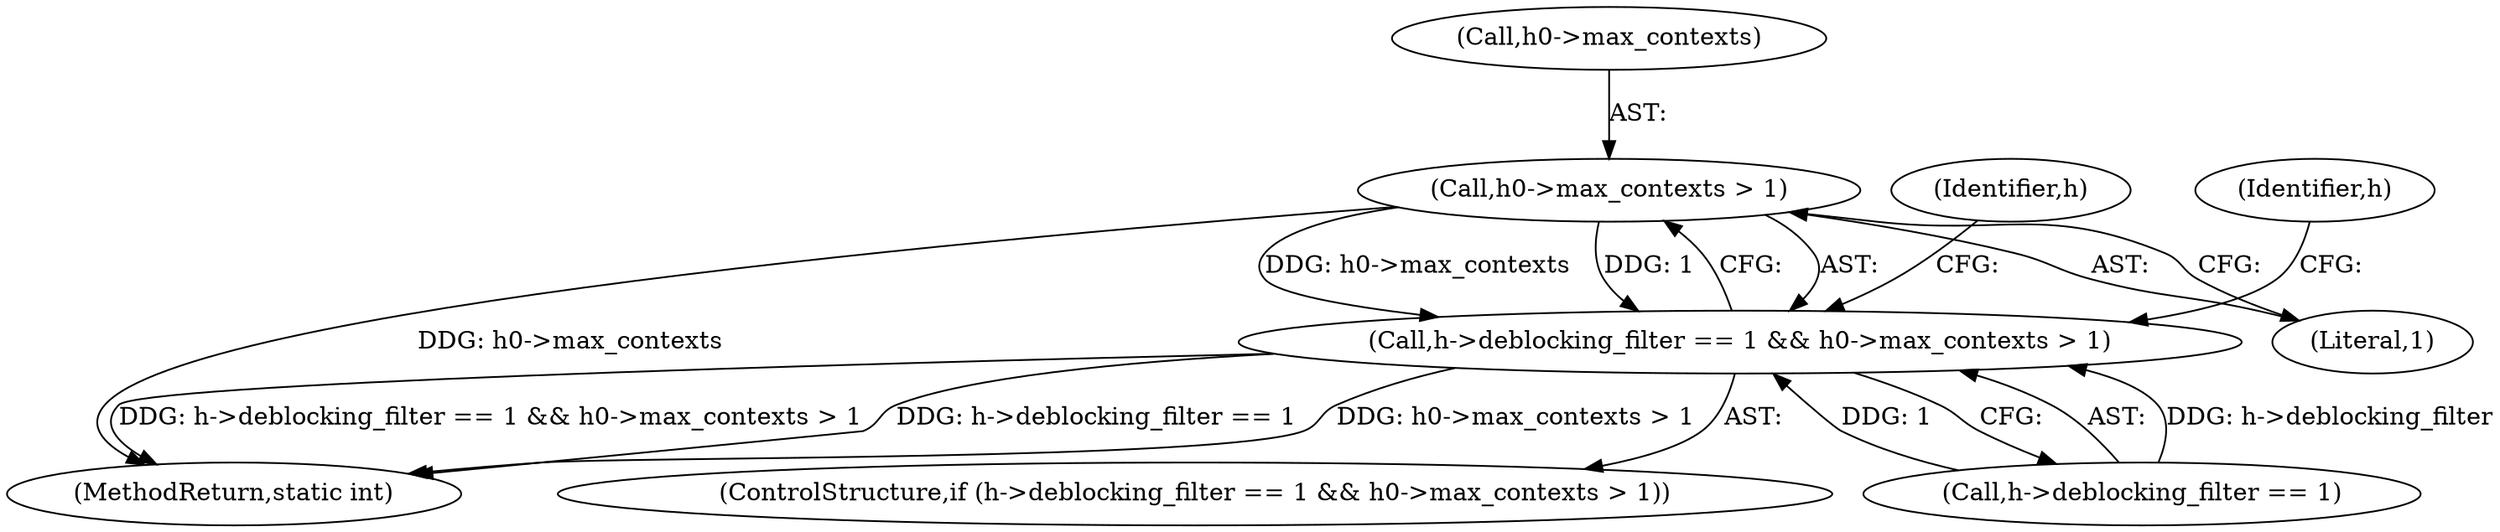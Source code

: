 digraph "0_FFmpeg_29ffeef5e73b8f41ff3a3f2242d356759c66f91f@pointer" {
"1002790" [label="(Call,h0->max_contexts > 1)"];
"1002784" [label="(Call,h->deblocking_filter == 1 && h0->max_contexts > 1)"];
"1002790" [label="(Call,h0->max_contexts > 1)"];
"1002783" [label="(ControlStructure,if (h->deblocking_filter == 1 && h0->max_contexts > 1))"];
"1003426" [label="(MethodReturn,static int)"];
"1002791" [label="(Call,h0->max_contexts)"];
"1002794" [label="(Literal,1)"];
"1002785" [label="(Call,h->deblocking_filter == 1)"];
"1002849" [label="(Identifier,h)"];
"1002784" [label="(Call,h->deblocking_filter == 1 && h0->max_contexts > 1)"];
"1002800" [label="(Identifier,h)"];
"1002790" -> "1002784"  [label="AST: "];
"1002790" -> "1002794"  [label="CFG: "];
"1002791" -> "1002790"  [label="AST: "];
"1002794" -> "1002790"  [label="AST: "];
"1002784" -> "1002790"  [label="CFG: "];
"1002790" -> "1003426"  [label="DDG: h0->max_contexts"];
"1002790" -> "1002784"  [label="DDG: h0->max_contexts"];
"1002790" -> "1002784"  [label="DDG: 1"];
"1002784" -> "1002783"  [label="AST: "];
"1002784" -> "1002785"  [label="CFG: "];
"1002785" -> "1002784"  [label="AST: "];
"1002800" -> "1002784"  [label="CFG: "];
"1002849" -> "1002784"  [label="CFG: "];
"1002784" -> "1003426"  [label="DDG: h0->max_contexts > 1"];
"1002784" -> "1003426"  [label="DDG: h->deblocking_filter == 1 && h0->max_contexts > 1"];
"1002784" -> "1003426"  [label="DDG: h->deblocking_filter == 1"];
"1002785" -> "1002784"  [label="DDG: h->deblocking_filter"];
"1002785" -> "1002784"  [label="DDG: 1"];
}
